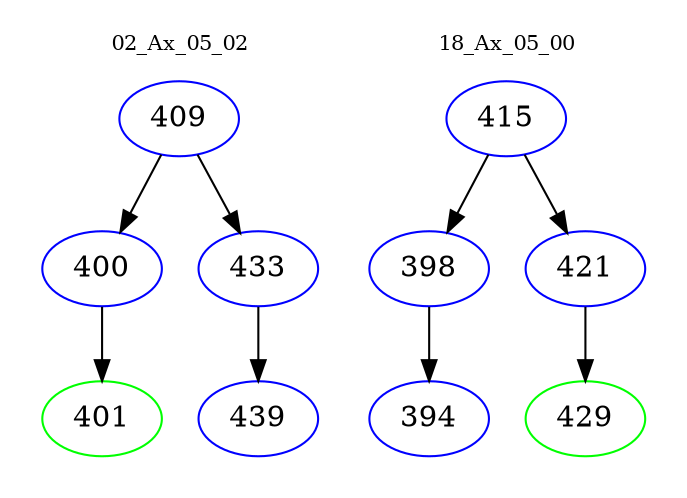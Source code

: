 digraph{
subgraph cluster_0 {
color = white
label = "02_Ax_05_02";
fontsize=10;
T0_409 [label="409", color="blue"]
T0_409 -> T0_400 [color="black"]
T0_400 [label="400", color="blue"]
T0_400 -> T0_401 [color="black"]
T0_401 [label="401", color="green"]
T0_409 -> T0_433 [color="black"]
T0_433 [label="433", color="blue"]
T0_433 -> T0_439 [color="black"]
T0_439 [label="439", color="blue"]
}
subgraph cluster_1 {
color = white
label = "18_Ax_05_00";
fontsize=10;
T1_415 [label="415", color="blue"]
T1_415 -> T1_398 [color="black"]
T1_398 [label="398", color="blue"]
T1_398 -> T1_394 [color="black"]
T1_394 [label="394", color="blue"]
T1_415 -> T1_421 [color="black"]
T1_421 [label="421", color="blue"]
T1_421 -> T1_429 [color="black"]
T1_429 [label="429", color="green"]
}
}
